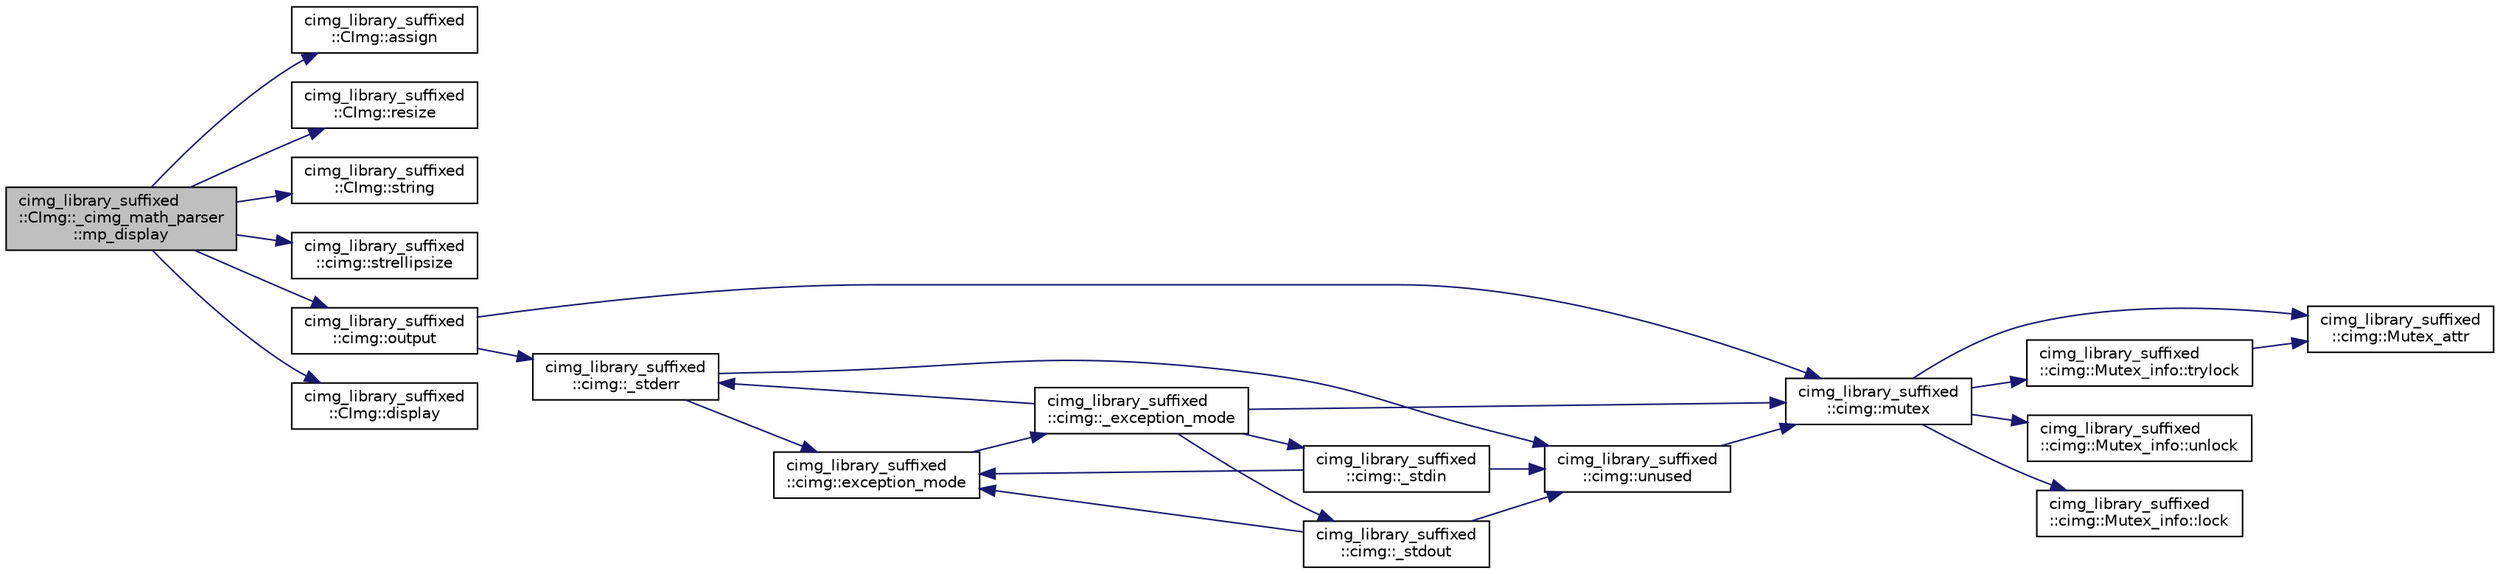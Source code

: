 digraph "cimg_library_suffixed::CImg::_cimg_math_parser::mp_display"
{
  edge [fontname="Helvetica",fontsize="10",labelfontname="Helvetica",labelfontsize="10"];
  node [fontname="Helvetica",fontsize="10",shape=record];
  rankdir="LR";
  Node336 [label="cimg_library_suffixed\l::CImg::_cimg_math_parser\l::mp_display",height=0.2,width=0.4,color="black", fillcolor="grey75", style="filled", fontcolor="black"];
  Node336 -> Node337 [color="midnightblue",fontsize="10",style="solid",fontname="Helvetica"];
  Node337 [label="cimg_library_suffixed\l::CImg::assign",height=0.2,width=0.4,color="black", fillcolor="white", style="filled",URL="$structcimg__library__suffixed_1_1_c_img.html#a82cf529dfcb37cbd01ad7f9bd76795d7",tooltip="Construct empty image . "];
  Node336 -> Node338 [color="midnightblue",fontsize="10",style="solid",fontname="Helvetica"];
  Node338 [label="cimg_library_suffixed\l::CImg::resize",height=0.2,width=0.4,color="black", fillcolor="white", style="filled",URL="$structcimg__library__suffixed_1_1_c_img.html#adf42a4d63a14a4199e4703743b217075",tooltip="Resize image to new dimensions. "];
  Node336 -> Node339 [color="midnightblue",fontsize="10",style="solid",fontname="Helvetica"];
  Node339 [label="cimg_library_suffixed\l::CImg::string",height=0.2,width=0.4,color="black", fillcolor="white", style="filled",URL="$structcimg__library__suffixed_1_1_c_img.html#a1a6afc9cde7f9cdfa0d2711dd39f83b8",tooltip="Return an image containing the ascii codes of the specified string. "];
  Node336 -> Node340 [color="midnightblue",fontsize="10",style="solid",fontname="Helvetica"];
  Node340 [label="cimg_library_suffixed\l::cimg::strellipsize",height=0.2,width=0.4,color="black", fillcolor="white", style="filled",URL="$namespacecimg__library__suffixed_1_1cimg.html#a69a3a1bbdf0f62474211ea5a398f9e72",tooltip="Ellipsize a string. "];
  Node336 -> Node341 [color="midnightblue",fontsize="10",style="solid",fontname="Helvetica"];
  Node341 [label="cimg_library_suffixed\l::cimg::output",height=0.2,width=0.4,color="black", fillcolor="white", style="filled",URL="$namespacecimg__library__suffixed_1_1cimg.html#ada686776cc71803df391eea79cd1b3e5",tooltip="Get/set default output stream for the  library messages. "];
  Node341 -> Node342 [color="midnightblue",fontsize="10",style="solid",fontname="Helvetica"];
  Node342 [label="cimg_library_suffixed\l::cimg::mutex",height=0.2,width=0.4,color="black", fillcolor="white", style="filled",URL="$namespacecimg__library__suffixed_1_1cimg.html#a9e739e4b4ac058abfba069466617b914"];
  Node342 -> Node343 [color="midnightblue",fontsize="10",style="solid",fontname="Helvetica"];
  Node343 [label="cimg_library_suffixed\l::cimg::Mutex_attr",height=0.2,width=0.4,color="black", fillcolor="white", style="filled",URL="$namespacecimg__library__suffixed_1_1cimg.html#aa0e1bc96ae6e235dc5b67b8b0a466166"];
  Node342 -> Node344 [color="midnightblue",fontsize="10",style="solid",fontname="Helvetica"];
  Node344 [label="cimg_library_suffixed\l::cimg::Mutex_info::unlock",height=0.2,width=0.4,color="black", fillcolor="white", style="filled",URL="$structcimg__library__suffixed_1_1cimg_1_1_mutex__info.html#afac3fa5f107ad4795fb867050f616555"];
  Node342 -> Node345 [color="midnightblue",fontsize="10",style="solid",fontname="Helvetica"];
  Node345 [label="cimg_library_suffixed\l::cimg::Mutex_info::lock",height=0.2,width=0.4,color="black", fillcolor="white", style="filled",URL="$structcimg__library__suffixed_1_1cimg_1_1_mutex__info.html#a6cc8e26847a1aa649febed03d70182e7"];
  Node342 -> Node346 [color="midnightblue",fontsize="10",style="solid",fontname="Helvetica"];
  Node346 [label="cimg_library_suffixed\l::cimg::Mutex_info::trylock",height=0.2,width=0.4,color="black", fillcolor="white", style="filled",URL="$structcimg__library__suffixed_1_1cimg_1_1_mutex__info.html#a9bf4ed1e1dfe6f28fa6250cd04f3c900"];
  Node346 -> Node343 [color="midnightblue",fontsize="10",style="solid",fontname="Helvetica"];
  Node341 -> Node347 [color="midnightblue",fontsize="10",style="solid",fontname="Helvetica"];
  Node347 [label="cimg_library_suffixed\l::cimg::_stderr",height=0.2,width=0.4,color="black", fillcolor="white", style="filled",URL="$namespacecimg__library__suffixed_1_1cimg.html#aab8db7528c32a8fd3a3dc471e662782e"];
  Node347 -> Node348 [color="midnightblue",fontsize="10",style="solid",fontname="Helvetica"];
  Node348 [label="cimg_library_suffixed\l::cimg::unused",height=0.2,width=0.4,color="black", fillcolor="white", style="filled",URL="$namespacecimg__library__suffixed_1_1cimg.html#a79aef0cbcf66ceb71c2b74cb66b4deb2",tooltip="Avoid warning messages due to unused parameters. Do nothing actually. "];
  Node348 -> Node342 [color="midnightblue",fontsize="10",style="solid",fontname="Helvetica"];
  Node347 -> Node349 [color="midnightblue",fontsize="10",style="solid",fontname="Helvetica"];
  Node349 [label="cimg_library_suffixed\l::cimg::exception_mode",height=0.2,width=0.4,color="black", fillcolor="white", style="filled",URL="$namespacecimg__library__suffixed_1_1cimg.html#aeafab144366eddd11360f32f468fa4af",tooltip="Set current  exception mode. "];
  Node349 -> Node350 [color="midnightblue",fontsize="10",style="solid",fontname="Helvetica"];
  Node350 [label="cimg_library_suffixed\l::cimg::_exception_mode",height=0.2,width=0.4,color="black", fillcolor="white", style="filled",URL="$namespacecimg__library__suffixed_1_1cimg.html#a6c578f866de2be9be7e385d693c758c8"];
  Node350 -> Node342 [color="midnightblue",fontsize="10",style="solid",fontname="Helvetica"];
  Node350 -> Node351 [color="midnightblue",fontsize="10",style="solid",fontname="Helvetica"];
  Node351 [label="cimg_library_suffixed\l::cimg::_stdin",height=0.2,width=0.4,color="black", fillcolor="white", style="filled",URL="$namespacecimg__library__suffixed_1_1cimg.html#a01a3b743897290604513ea6d847c9886"];
  Node351 -> Node348 [color="midnightblue",fontsize="10",style="solid",fontname="Helvetica"];
  Node351 -> Node349 [color="midnightblue",fontsize="10",style="solid",fontname="Helvetica"];
  Node350 -> Node352 [color="midnightblue",fontsize="10",style="solid",fontname="Helvetica"];
  Node352 [label="cimg_library_suffixed\l::cimg::_stdout",height=0.2,width=0.4,color="black", fillcolor="white", style="filled",URL="$namespacecimg__library__suffixed_1_1cimg.html#a493220746e5df3466568bd7862825008"];
  Node352 -> Node348 [color="midnightblue",fontsize="10",style="solid",fontname="Helvetica"];
  Node352 -> Node349 [color="midnightblue",fontsize="10",style="solid",fontname="Helvetica"];
  Node350 -> Node347 [color="midnightblue",fontsize="10",style="solid",fontname="Helvetica"];
  Node336 -> Node353 [color="midnightblue",fontsize="10",style="solid",fontname="Helvetica"];
  Node353 [label="cimg_library_suffixed\l::CImg::display",height=0.2,width=0.4,color="black", fillcolor="white", style="filled",URL="$structcimg__library__suffixed_1_1_c_img.html#a33594316b522954b5388986c9b15a52a",tooltip="Display image into a CImgDisplay window. "];
}

